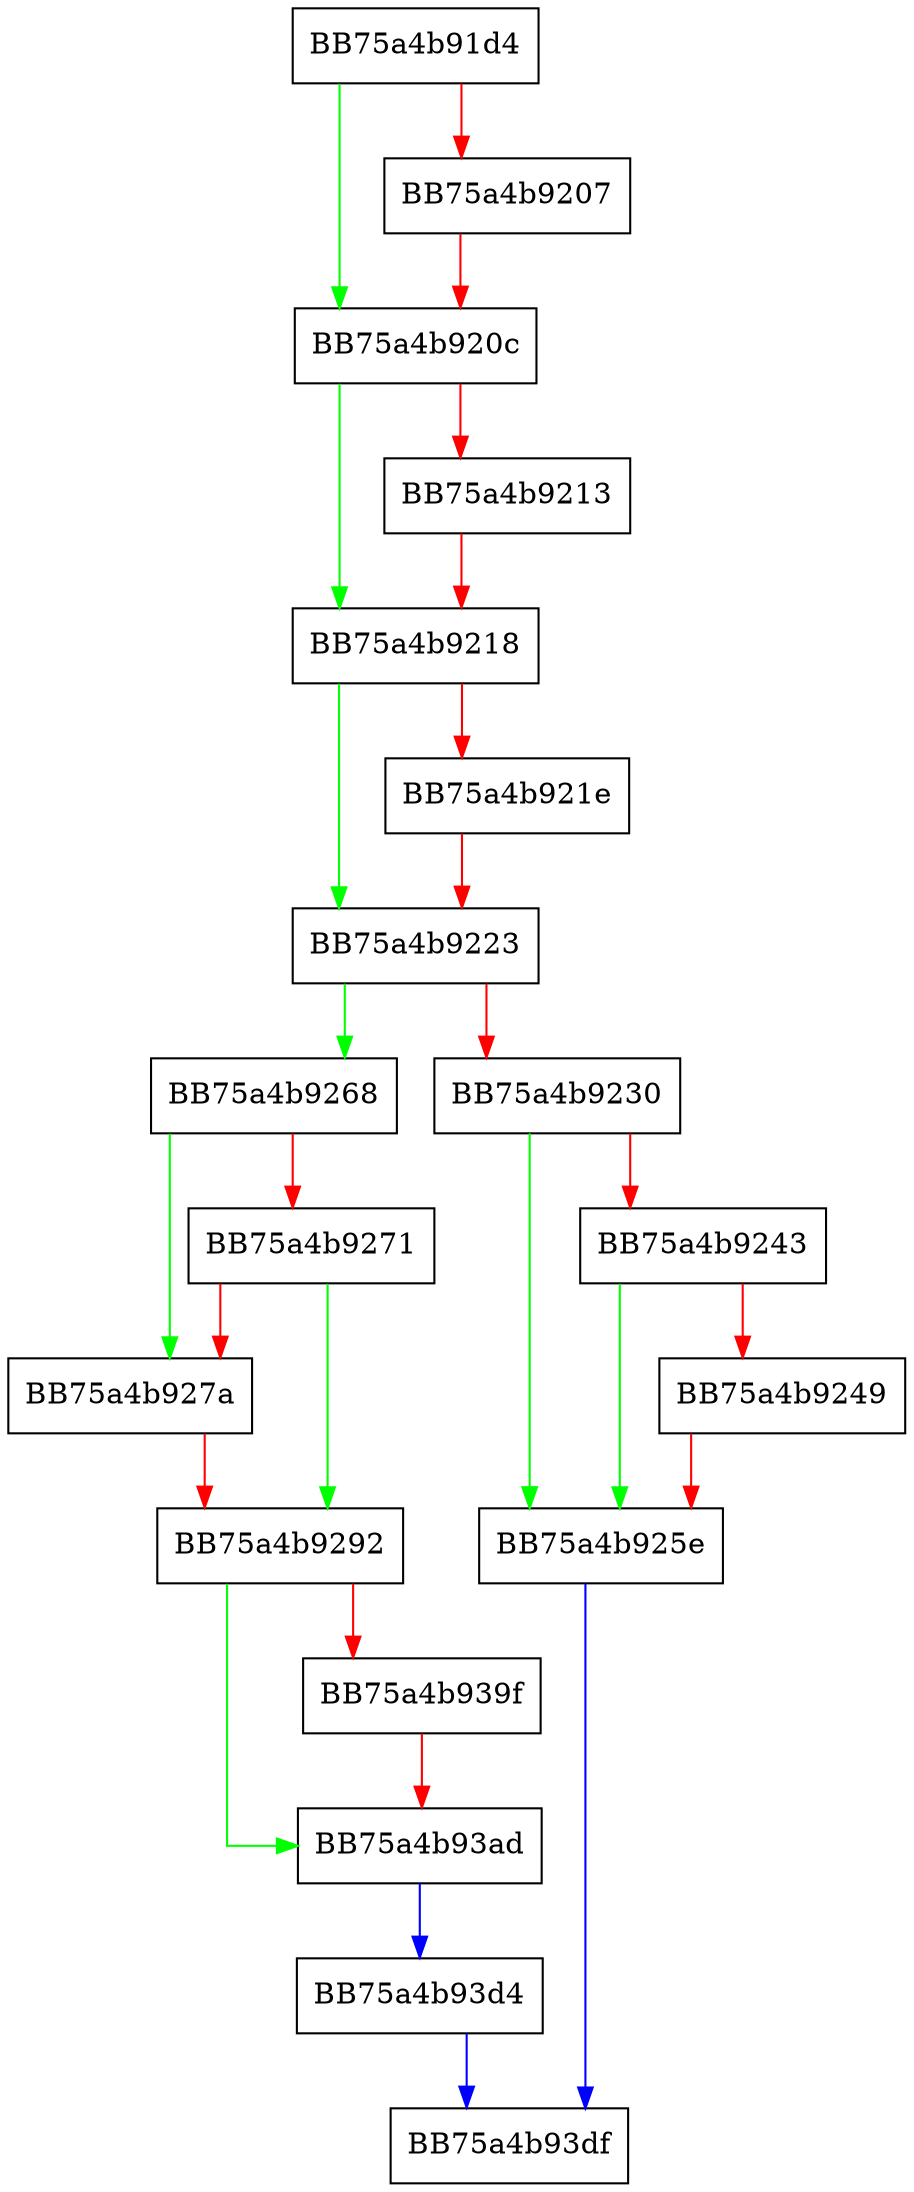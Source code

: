 digraph CreateInstanceForFileOpen {
  node [shape="box"];
  graph [splines=ortho];
  BB75a4b91d4 -> BB75a4b920c [color="green"];
  BB75a4b91d4 -> BB75a4b9207 [color="red"];
  BB75a4b9207 -> BB75a4b920c [color="red"];
  BB75a4b920c -> BB75a4b9218 [color="green"];
  BB75a4b920c -> BB75a4b9213 [color="red"];
  BB75a4b9213 -> BB75a4b9218 [color="red"];
  BB75a4b9218 -> BB75a4b9223 [color="green"];
  BB75a4b9218 -> BB75a4b921e [color="red"];
  BB75a4b921e -> BB75a4b9223 [color="red"];
  BB75a4b9223 -> BB75a4b9268 [color="green"];
  BB75a4b9223 -> BB75a4b9230 [color="red"];
  BB75a4b9230 -> BB75a4b925e [color="green"];
  BB75a4b9230 -> BB75a4b9243 [color="red"];
  BB75a4b9243 -> BB75a4b925e [color="green"];
  BB75a4b9243 -> BB75a4b9249 [color="red"];
  BB75a4b9249 -> BB75a4b925e [color="red"];
  BB75a4b925e -> BB75a4b93df [color="blue"];
  BB75a4b9268 -> BB75a4b927a [color="green"];
  BB75a4b9268 -> BB75a4b9271 [color="red"];
  BB75a4b9271 -> BB75a4b9292 [color="green"];
  BB75a4b9271 -> BB75a4b927a [color="red"];
  BB75a4b927a -> BB75a4b9292 [color="red"];
  BB75a4b9292 -> BB75a4b93ad [color="green"];
  BB75a4b9292 -> BB75a4b939f [color="red"];
  BB75a4b939f -> BB75a4b93ad [color="red"];
  BB75a4b93ad -> BB75a4b93d4 [color="blue"];
  BB75a4b93d4 -> BB75a4b93df [color="blue"];
}